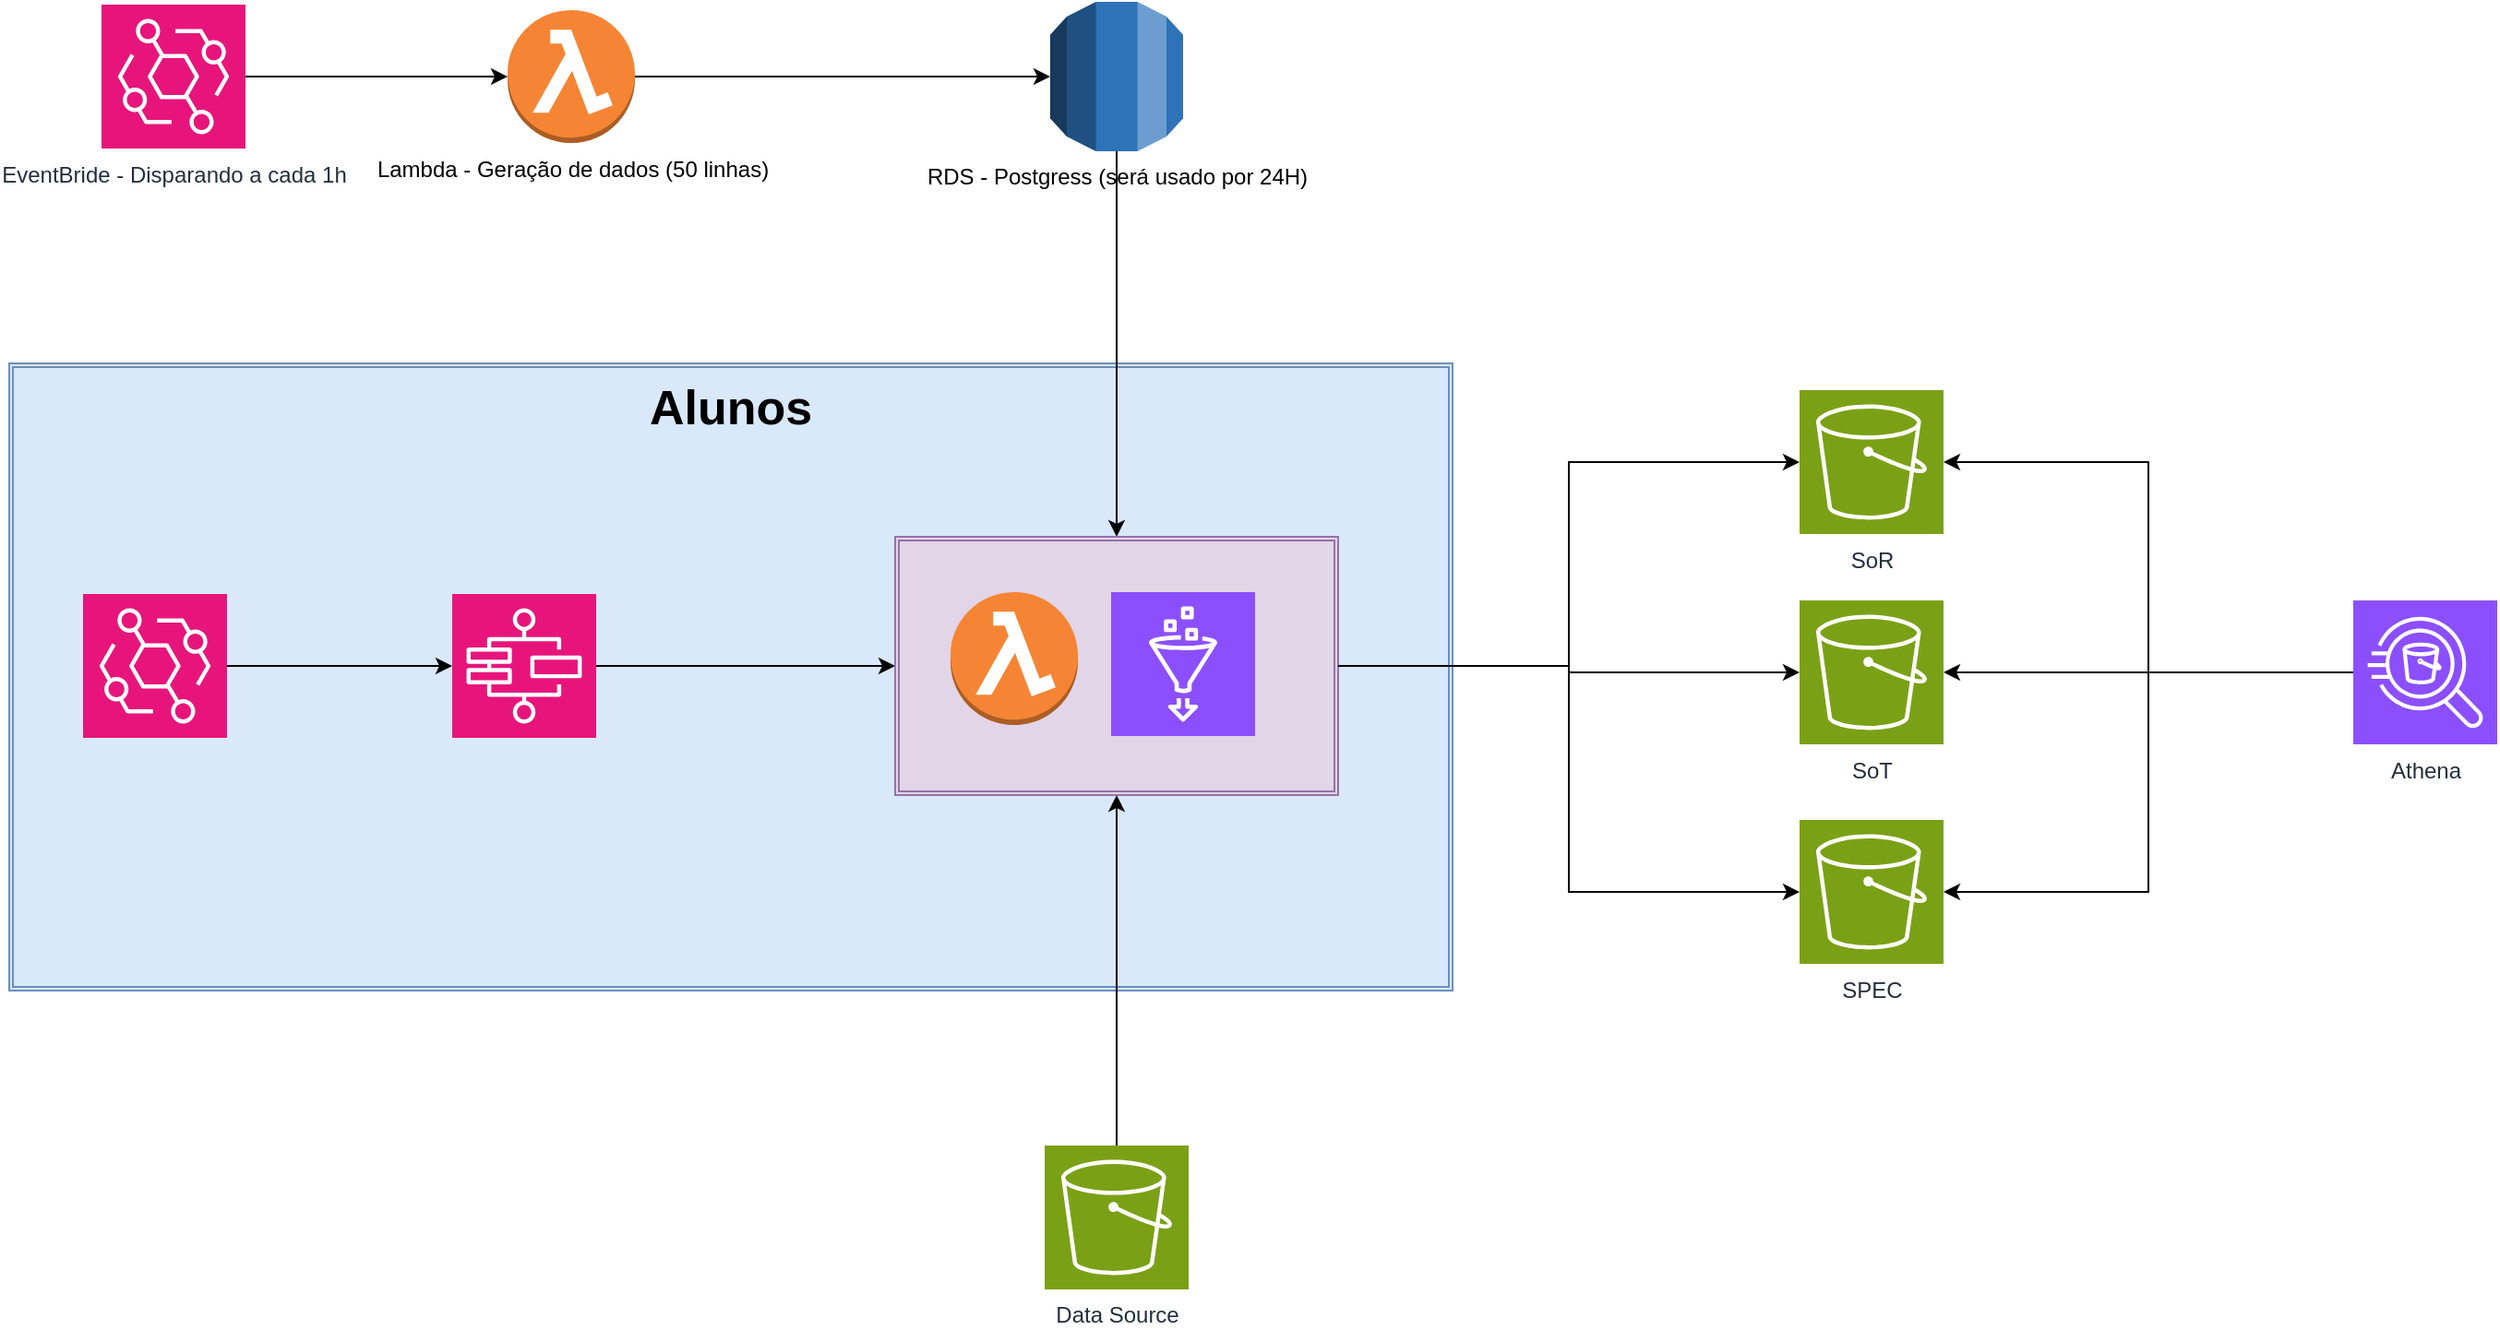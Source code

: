 <mxfile version="24.7.17">
  <diagram name="Página-1" id="P3uaS_9xfL8E__4mYRXj">
    <mxGraphModel dx="989" dy="566" grid="1" gridSize="10" guides="1" tooltips="1" connect="1" arrows="1" fold="1" page="1" pageScale="1" pageWidth="827" pageHeight="1169" math="0" shadow="0">
      <root>
        <mxCell id="0" />
        <mxCell id="1" parent="0" />
        <mxCell id="vcLNBUQo1I-gFnm0HsbZ-36" value="Alunos" style="shape=ext;double=1;rounded=0;whiteSpace=wrap;html=1;fillColor=#dae8fc;strokeColor=#6c8ebf;align=center;verticalAlign=top;fontSize=26;fontStyle=1" parent="1" vertex="1">
          <mxGeometry x="10" y="256" width="782" height="340" as="geometry" />
        </mxCell>
        <mxCell id="vcLNBUQo1I-gFnm0HsbZ-40" style="edgeStyle=orthogonalEdgeStyle;rounded=0;orthogonalLoop=1;jettySize=auto;html=1;entryX=0.5;entryY=1;entryDx=0;entryDy=0;" parent="1" source="vcLNBUQo1I-gFnm0HsbZ-1" target="vcLNBUQo1I-gFnm0HsbZ-37" edge="1">
          <mxGeometry relative="1" as="geometry" />
        </mxCell>
        <mxCell id="vcLNBUQo1I-gFnm0HsbZ-1" value="Data Source" style="sketch=0;points=[[0,0,0],[0.25,0,0],[0.5,0,0],[0.75,0,0],[1,0,0],[0,1,0],[0.25,1,0],[0.5,1,0],[0.75,1,0],[1,1,0],[0,0.25,0],[0,0.5,0],[0,0.75,0],[1,0.25,0],[1,0.5,0],[1,0.75,0]];outlineConnect=0;fontColor=#232F3E;fillColor=#7AA116;strokeColor=#ffffff;dashed=0;verticalLabelPosition=bottom;verticalAlign=top;align=center;html=1;fontSize=12;fontStyle=0;aspect=fixed;shape=mxgraph.aws4.resourceIcon;resIcon=mxgraph.aws4.s3;" parent="1" vertex="1">
          <mxGeometry x="571" y="680" width="78" height="78" as="geometry" />
        </mxCell>
        <mxCell id="vcLNBUQo1I-gFnm0HsbZ-41" style="edgeStyle=orthogonalEdgeStyle;rounded=0;orthogonalLoop=1;jettySize=auto;html=1;entryX=0.5;entryY=0;entryDx=0;entryDy=0;" parent="1" source="vcLNBUQo1I-gFnm0HsbZ-2" target="vcLNBUQo1I-gFnm0HsbZ-37" edge="1">
          <mxGeometry relative="1" as="geometry" />
        </mxCell>
        <mxCell id="vcLNBUQo1I-gFnm0HsbZ-2" value="RDS - Postgress (será usado por 24H)" style="outlineConnect=0;dashed=0;verticalLabelPosition=bottom;verticalAlign=top;align=center;html=1;shape=mxgraph.aws3.rds;fillColor=#2E73B8;gradientColor=none;" parent="1" vertex="1">
          <mxGeometry x="574" y="60" width="72" height="81" as="geometry" />
        </mxCell>
        <mxCell id="vcLNBUQo1I-gFnm0HsbZ-4" value="Lambda - Geração de dados (50 linhas)" style="outlineConnect=0;dashed=0;verticalLabelPosition=bottom;verticalAlign=top;align=center;html=1;shape=mxgraph.aws3.lambda_function;fillColor=#F58534;gradientColor=none;" parent="1" vertex="1">
          <mxGeometry x="280" y="64.5" width="69" height="72" as="geometry" />
        </mxCell>
        <mxCell id="vcLNBUQo1I-gFnm0HsbZ-39" style="edgeStyle=orthogonalEdgeStyle;rounded=0;orthogonalLoop=1;jettySize=auto;html=1;entryX=0;entryY=0.5;entryDx=0;entryDy=0;" parent="1" source="vcLNBUQo1I-gFnm0HsbZ-6" target="vcLNBUQo1I-gFnm0HsbZ-37" edge="1">
          <mxGeometry relative="1" as="geometry" />
        </mxCell>
        <mxCell id="vcLNBUQo1I-gFnm0HsbZ-6" value="" style="sketch=0;points=[[0,0,0],[0.25,0,0],[0.5,0,0],[0.75,0,0],[1,0,0],[0,1,0],[0.25,1,0],[0.5,1,0],[0.75,1,0],[1,1,0],[0,0.25,0],[0,0.5,0],[0,0.75,0],[1,0.25,0],[1,0.5,0],[1,0.75,0]];outlineConnect=0;fontColor=#232F3E;fillColor=#E7157B;strokeColor=#ffffff;dashed=0;verticalLabelPosition=bottom;verticalAlign=top;align=center;html=1;fontSize=12;fontStyle=0;aspect=fixed;shape=mxgraph.aws4.resourceIcon;resIcon=mxgraph.aws4.step_functions;" parent="1" vertex="1">
          <mxGeometry x="250" y="381" width="78" height="78" as="geometry" />
        </mxCell>
        <mxCell id="vcLNBUQo1I-gFnm0HsbZ-9" value="Athena" style="sketch=0;points=[[0,0,0],[0.25,0,0],[0.5,0,0],[0.75,0,0],[1,0,0],[0,1,0],[0.25,1,0],[0.5,1,0],[0.75,1,0],[1,1,0],[0,0.25,0],[0,0.5,0],[0,0.75,0],[1,0.25,0],[1,0.5,0],[1,0.75,0]];outlineConnect=0;fontColor=#232F3E;fillColor=#8C4FFF;strokeColor=#ffffff;dashed=0;verticalLabelPosition=bottom;verticalAlign=top;align=center;html=1;fontSize=12;fontStyle=0;aspect=fixed;shape=mxgraph.aws4.resourceIcon;resIcon=mxgraph.aws4.athena;" parent="1" vertex="1">
          <mxGeometry x="1280" y="384.5" width="78" height="78" as="geometry" />
        </mxCell>
        <mxCell id="vcLNBUQo1I-gFnm0HsbZ-11" value="EventBride - Disparando a cada 1h" style="sketch=0;points=[[0,0,0],[0.25,0,0],[0.5,0,0],[0.75,0,0],[1,0,0],[0,1,0],[0.25,1,0],[0.5,1,0],[0.75,1,0],[1,1,0],[0,0.25,0],[0,0.5,0],[0,0.75,0],[1,0.25,0],[1,0.5,0],[1,0.75,0]];outlineConnect=0;fontColor=#232F3E;fillColor=#E7157B;strokeColor=#ffffff;dashed=0;verticalLabelPosition=bottom;verticalAlign=top;align=center;html=1;fontSize=12;fontStyle=0;aspect=fixed;shape=mxgraph.aws4.resourceIcon;resIcon=mxgraph.aws4.eventbridge;" parent="1" vertex="1">
          <mxGeometry x="60" y="61.5" width="78" height="78" as="geometry" />
        </mxCell>
        <mxCell id="vcLNBUQo1I-gFnm0HsbZ-12" style="edgeStyle=orthogonalEdgeStyle;rounded=0;orthogonalLoop=1;jettySize=auto;html=1;entryX=0;entryY=0.5;entryDx=0;entryDy=0;entryPerimeter=0;" parent="1" source="vcLNBUQo1I-gFnm0HsbZ-11" target="vcLNBUQo1I-gFnm0HsbZ-4" edge="1">
          <mxGeometry relative="1" as="geometry" />
        </mxCell>
        <mxCell id="vcLNBUQo1I-gFnm0HsbZ-13" style="edgeStyle=orthogonalEdgeStyle;rounded=0;orthogonalLoop=1;jettySize=auto;html=1;entryX=0;entryY=0.5;entryDx=0;entryDy=0;entryPerimeter=0;" parent="1" source="vcLNBUQo1I-gFnm0HsbZ-4" target="vcLNBUQo1I-gFnm0HsbZ-2" edge="1">
          <mxGeometry relative="1" as="geometry" />
        </mxCell>
        <mxCell id="vcLNBUQo1I-gFnm0HsbZ-14" value="&lt;div&gt;SoR&lt;/div&gt;" style="sketch=0;points=[[0,0,0],[0.25,0,0],[0.5,0,0],[0.75,0,0],[1,0,0],[0,1,0],[0.25,1,0],[0.5,1,0],[0.75,1,0],[1,1,0],[0,0.25,0],[0,0.5,0],[0,0.75,0],[1,0.25,0],[1,0.5,0],[1,0.75,0]];outlineConnect=0;fontColor=#232F3E;fillColor=#7AA116;strokeColor=#ffffff;dashed=0;verticalLabelPosition=bottom;verticalAlign=top;align=center;html=1;fontSize=12;fontStyle=0;aspect=fixed;shape=mxgraph.aws4.resourceIcon;resIcon=mxgraph.aws4.s3;" parent="1" vertex="1">
          <mxGeometry x="980" y="270.5" width="78" height="78" as="geometry" />
        </mxCell>
        <mxCell id="vcLNBUQo1I-gFnm0HsbZ-15" value="&lt;div&gt;SoT&lt;/div&gt;" style="sketch=0;points=[[0,0,0],[0.25,0,0],[0.5,0,0],[0.75,0,0],[1,0,0],[0,1,0],[0.25,1,0],[0.5,1,0],[0.75,1,0],[1,1,0],[0,0.25,0],[0,0.5,0],[0,0.75,0],[1,0.25,0],[1,0.5,0],[1,0.75,0]];outlineConnect=0;fontColor=#232F3E;fillColor=#7AA116;strokeColor=#ffffff;dashed=0;verticalLabelPosition=bottom;verticalAlign=top;align=center;html=1;fontSize=12;fontStyle=0;aspect=fixed;shape=mxgraph.aws4.resourceIcon;resIcon=mxgraph.aws4.s3;" parent="1" vertex="1">
          <mxGeometry x="980" y="384.5" width="78" height="78" as="geometry" />
        </mxCell>
        <mxCell id="vcLNBUQo1I-gFnm0HsbZ-16" value="SPEC" style="sketch=0;points=[[0,0,0],[0.25,0,0],[0.5,0,0],[0.75,0,0],[1,0,0],[0,1,0],[0.25,1,0],[0.5,1,0],[0.75,1,0],[1,1,0],[0,0.25,0],[0,0.5,0],[0,0.75,0],[1,0.25,0],[1,0.5,0],[1,0.75,0]];outlineConnect=0;fontColor=#232F3E;fillColor=#7AA116;strokeColor=#ffffff;dashed=0;verticalLabelPosition=bottom;verticalAlign=top;align=center;html=1;fontSize=12;fontStyle=0;aspect=fixed;shape=mxgraph.aws4.resourceIcon;resIcon=mxgraph.aws4.s3;" parent="1" vertex="1">
          <mxGeometry x="980" y="503.5" width="78" height="78" as="geometry" />
        </mxCell>
        <mxCell id="vcLNBUQo1I-gFnm0HsbZ-21" value="" style="sketch=0;points=[[0,0,0],[0.25,0,0],[0.5,0,0],[0.75,0,0],[1,0,0],[0,1,0],[0.25,1,0],[0.5,1,0],[0.75,1,0],[1,1,0],[0,0.25,0],[0,0.5,0],[0,0.75,0],[1,0.25,0],[1,0.5,0],[1,0.75,0]];outlineConnect=0;fontColor=#232F3E;fillColor=#E7157B;strokeColor=#ffffff;dashed=0;verticalLabelPosition=bottom;verticalAlign=top;align=center;html=1;fontSize=12;fontStyle=0;aspect=fixed;shape=mxgraph.aws4.resourceIcon;resIcon=mxgraph.aws4.eventbridge;" parent="1" vertex="1">
          <mxGeometry x="50" y="381" width="78" height="78" as="geometry" />
        </mxCell>
        <mxCell id="vcLNBUQo1I-gFnm0HsbZ-22" style="edgeStyle=orthogonalEdgeStyle;rounded=0;orthogonalLoop=1;jettySize=auto;html=1;entryX=0;entryY=0.5;entryDx=0;entryDy=0;entryPerimeter=0;" parent="1" source="vcLNBUQo1I-gFnm0HsbZ-21" target="vcLNBUQo1I-gFnm0HsbZ-6" edge="1">
          <mxGeometry relative="1" as="geometry" />
        </mxCell>
        <mxCell id="vcLNBUQo1I-gFnm0HsbZ-33" style="edgeStyle=orthogonalEdgeStyle;rounded=0;orthogonalLoop=1;jettySize=auto;html=1;entryX=1;entryY=0.5;entryDx=0;entryDy=0;entryPerimeter=0;" parent="1" source="vcLNBUQo1I-gFnm0HsbZ-9" target="vcLNBUQo1I-gFnm0HsbZ-14" edge="1">
          <mxGeometry relative="1" as="geometry" />
        </mxCell>
        <mxCell id="vcLNBUQo1I-gFnm0HsbZ-34" style="edgeStyle=orthogonalEdgeStyle;rounded=0;orthogonalLoop=1;jettySize=auto;html=1;entryX=1;entryY=0.5;entryDx=0;entryDy=0;entryPerimeter=0;" parent="1" source="vcLNBUQo1I-gFnm0HsbZ-9" target="vcLNBUQo1I-gFnm0HsbZ-15" edge="1">
          <mxGeometry relative="1" as="geometry" />
        </mxCell>
        <mxCell id="vcLNBUQo1I-gFnm0HsbZ-35" style="edgeStyle=orthogonalEdgeStyle;rounded=0;orthogonalLoop=1;jettySize=auto;html=1;entryX=1;entryY=0.5;entryDx=0;entryDy=0;entryPerimeter=0;" parent="1" source="vcLNBUQo1I-gFnm0HsbZ-9" target="vcLNBUQo1I-gFnm0HsbZ-16" edge="1">
          <mxGeometry relative="1" as="geometry" />
        </mxCell>
        <mxCell id="vcLNBUQo1I-gFnm0HsbZ-38" value="" style="group" parent="1" vertex="1" connectable="0">
          <mxGeometry x="490" y="350" width="240" height="140" as="geometry" />
        </mxCell>
        <mxCell id="vcLNBUQo1I-gFnm0HsbZ-37" value="" style="shape=ext;double=1;rounded=0;whiteSpace=wrap;html=1;fillColor=#e1d5e7;strokeColor=#9673a6;align=center;verticalAlign=top;fontSize=26;fontStyle=1" parent="vcLNBUQo1I-gFnm0HsbZ-38" vertex="1">
          <mxGeometry width="240" height="140" as="geometry" />
        </mxCell>
        <mxCell id="vcLNBUQo1I-gFnm0HsbZ-3" value="" style="sketch=0;points=[[0,0,0],[0.25,0,0],[0.5,0,0],[0.75,0,0],[1,0,0],[0,1,0],[0.25,1,0],[0.5,1,0],[0.75,1,0],[1,1,0],[0,0.25,0],[0,0.5,0],[0,0.75,0],[1,0.25,0],[1,0.5,0],[1,0.75,0]];outlineConnect=0;fontColor=#232F3E;fillColor=#8C4FFF;strokeColor=#ffffff;dashed=0;verticalLabelPosition=bottom;verticalAlign=top;align=center;html=1;fontSize=12;fontStyle=0;aspect=fixed;shape=mxgraph.aws4.resourceIcon;resIcon=mxgraph.aws4.glue;" parent="vcLNBUQo1I-gFnm0HsbZ-38" vertex="1">
          <mxGeometry x="117" y="30" width="78" height="78" as="geometry" />
        </mxCell>
        <mxCell id="vcLNBUQo1I-gFnm0HsbZ-32" value="" style="outlineConnect=0;dashed=0;verticalLabelPosition=bottom;verticalAlign=top;align=center;html=1;shape=mxgraph.aws3.lambda_function;fillColor=#F58534;gradientColor=none;" parent="vcLNBUQo1I-gFnm0HsbZ-38" vertex="1">
          <mxGeometry x="30" y="30" width="69" height="72" as="geometry" />
        </mxCell>
        <mxCell id="vcLNBUQo1I-gFnm0HsbZ-42" style="edgeStyle=orthogonalEdgeStyle;rounded=0;orthogonalLoop=1;jettySize=auto;html=1;entryX=0;entryY=0.5;entryDx=0;entryDy=0;entryPerimeter=0;" parent="1" source="vcLNBUQo1I-gFnm0HsbZ-37" target="vcLNBUQo1I-gFnm0HsbZ-14" edge="1">
          <mxGeometry relative="1" as="geometry" />
        </mxCell>
        <mxCell id="vcLNBUQo1I-gFnm0HsbZ-43" style="edgeStyle=orthogonalEdgeStyle;rounded=0;orthogonalLoop=1;jettySize=auto;html=1;entryX=0;entryY=0.5;entryDx=0;entryDy=0;entryPerimeter=0;" parent="1" source="vcLNBUQo1I-gFnm0HsbZ-37" target="vcLNBUQo1I-gFnm0HsbZ-15" edge="1">
          <mxGeometry relative="1" as="geometry" />
        </mxCell>
        <mxCell id="vcLNBUQo1I-gFnm0HsbZ-44" style="edgeStyle=orthogonalEdgeStyle;rounded=0;orthogonalLoop=1;jettySize=auto;html=1;entryX=0;entryY=0.5;entryDx=0;entryDy=0;entryPerimeter=0;" parent="1" source="vcLNBUQo1I-gFnm0HsbZ-37" target="vcLNBUQo1I-gFnm0HsbZ-16" edge="1">
          <mxGeometry relative="1" as="geometry" />
        </mxCell>
      </root>
    </mxGraphModel>
  </diagram>
</mxfile>

